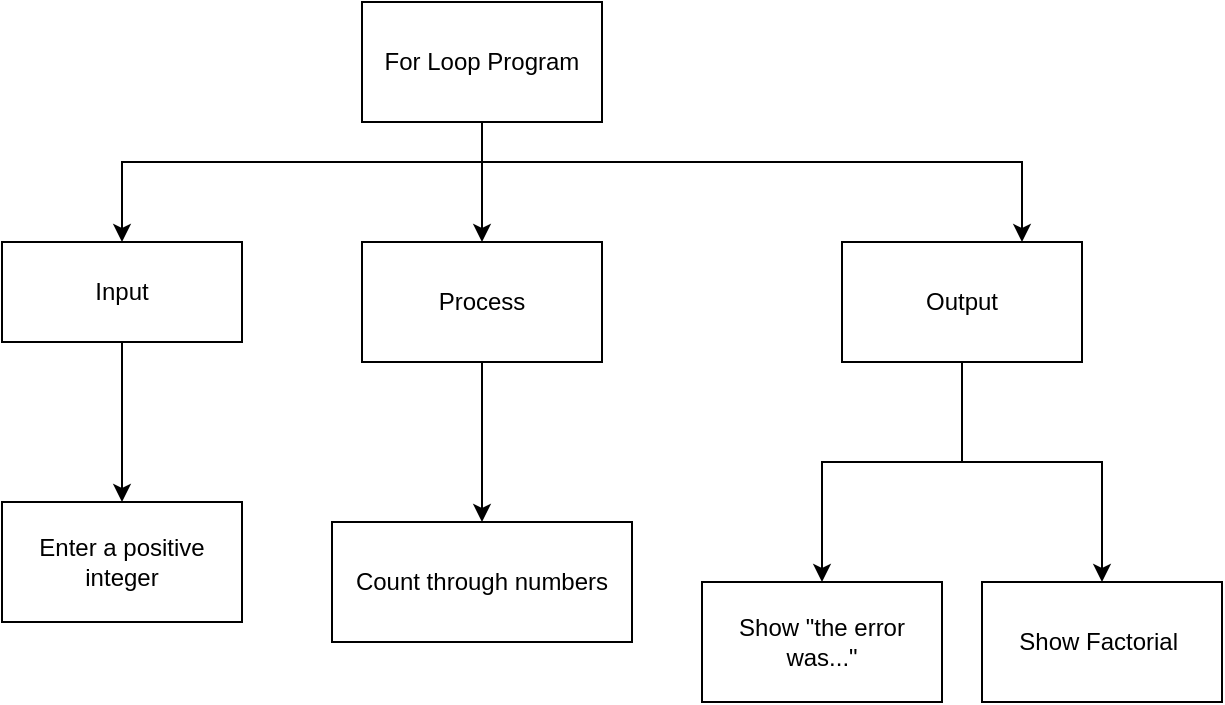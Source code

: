 <mxfile>
    <diagram id="HIP3nbAZw_EuaXWnEj3U" name="Page-1">
        <mxGraphModel dx="702" dy="244" grid="1" gridSize="10" guides="1" tooltips="1" connect="1" arrows="1" fold="1" page="1" pageScale="1" pageWidth="850" pageHeight="1100" math="0" shadow="0">
            <root>
                <mxCell id="0"/>
                <mxCell id="1" parent="0"/>
                <mxCell id="9" style="edgeStyle=orthogonalEdgeStyle;html=1;rounded=0;" edge="1" parent="1" source="12" target="14">
                    <mxGeometry relative="1" as="geometry"/>
                </mxCell>
                <mxCell id="10" style="edgeStyle=orthogonalEdgeStyle;rounded=0;html=1;" edge="1" parent="1" source="12" target="17">
                    <mxGeometry relative="1" as="geometry">
                        <Array as="points">
                            <mxPoint x="340" y="320"/>
                            <mxPoint x="610" y="320"/>
                        </Array>
                    </mxGeometry>
                </mxCell>
                <mxCell id="11" style="edgeStyle=orthogonalEdgeStyle;rounded=0;html=1;" edge="1" parent="1" source="12" target="19">
                    <mxGeometry relative="1" as="geometry">
                        <Array as="points">
                            <mxPoint x="340" y="320"/>
                            <mxPoint x="160" y="320"/>
                        </Array>
                    </mxGeometry>
                </mxCell>
                <mxCell id="12" value="For Loop Program" style="rounded=0;whiteSpace=wrap;html=1;" vertex="1" parent="1">
                    <mxGeometry x="280" y="240" width="120" height="60" as="geometry"/>
                </mxCell>
                <mxCell id="13" value="" style="edgeStyle=none;html=1;" edge="1" parent="1" source="14" target="21">
                    <mxGeometry relative="1" as="geometry"/>
                </mxCell>
                <mxCell id="14" value="Process" style="rounded=0;whiteSpace=wrap;html=1;" vertex="1" parent="1">
                    <mxGeometry x="280" y="360" width="120" height="60" as="geometry"/>
                </mxCell>
                <mxCell id="15" value="" style="edgeStyle=none;html=1;rounded=0;" edge="1" parent="1" source="17" target="22">
                    <mxGeometry relative="1" as="geometry">
                        <Array as="points">
                            <mxPoint x="580" y="470"/>
                            <mxPoint x="510" y="470"/>
                        </Array>
                    </mxGeometry>
                </mxCell>
                <mxCell id="16" style="edgeStyle=none;html=1;exitX=0.5;exitY=1;exitDx=0;exitDy=0;entryX=0.5;entryY=0;entryDx=0;entryDy=0;rounded=0;" edge="1" parent="1" source="17" target="23">
                    <mxGeometry relative="1" as="geometry">
                        <Array as="points">
                            <mxPoint x="580" y="470"/>
                            <mxPoint x="650" y="470"/>
                        </Array>
                    </mxGeometry>
                </mxCell>
                <mxCell id="17" value="Output" style="rounded=0;whiteSpace=wrap;html=1;" vertex="1" parent="1">
                    <mxGeometry x="520" y="360" width="120" height="60" as="geometry"/>
                </mxCell>
                <mxCell id="18" value="" style="edgeStyle=none;html=1;" edge="1" parent="1" source="19" target="20">
                    <mxGeometry relative="1" as="geometry"/>
                </mxCell>
                <mxCell id="19" value="Input" style="rounded=0;whiteSpace=wrap;html=1;" vertex="1" parent="1">
                    <mxGeometry x="100" y="360" width="120" height="50" as="geometry"/>
                </mxCell>
                <mxCell id="20" value="Enter a positive integer" style="rounded=0;whiteSpace=wrap;html=1;" vertex="1" parent="1">
                    <mxGeometry x="100" y="490" width="120" height="60" as="geometry"/>
                </mxCell>
                <mxCell id="21" value="Count through numbers" style="rounded=0;whiteSpace=wrap;html=1;" vertex="1" parent="1">
                    <mxGeometry x="265" y="500" width="150" height="60" as="geometry"/>
                </mxCell>
                <mxCell id="22" value="Show &quot;the error was...&quot;" style="rounded=0;whiteSpace=wrap;html=1;" vertex="1" parent="1">
                    <mxGeometry x="450" y="530" width="120" height="60" as="geometry"/>
                </mxCell>
                <mxCell id="23" value="Show Factorial&amp;nbsp;" style="rounded=0;whiteSpace=wrap;html=1;" vertex="1" parent="1">
                    <mxGeometry x="590" y="530" width="120" height="60" as="geometry"/>
                </mxCell>
            </root>
        </mxGraphModel>
    </diagram>
</mxfile>